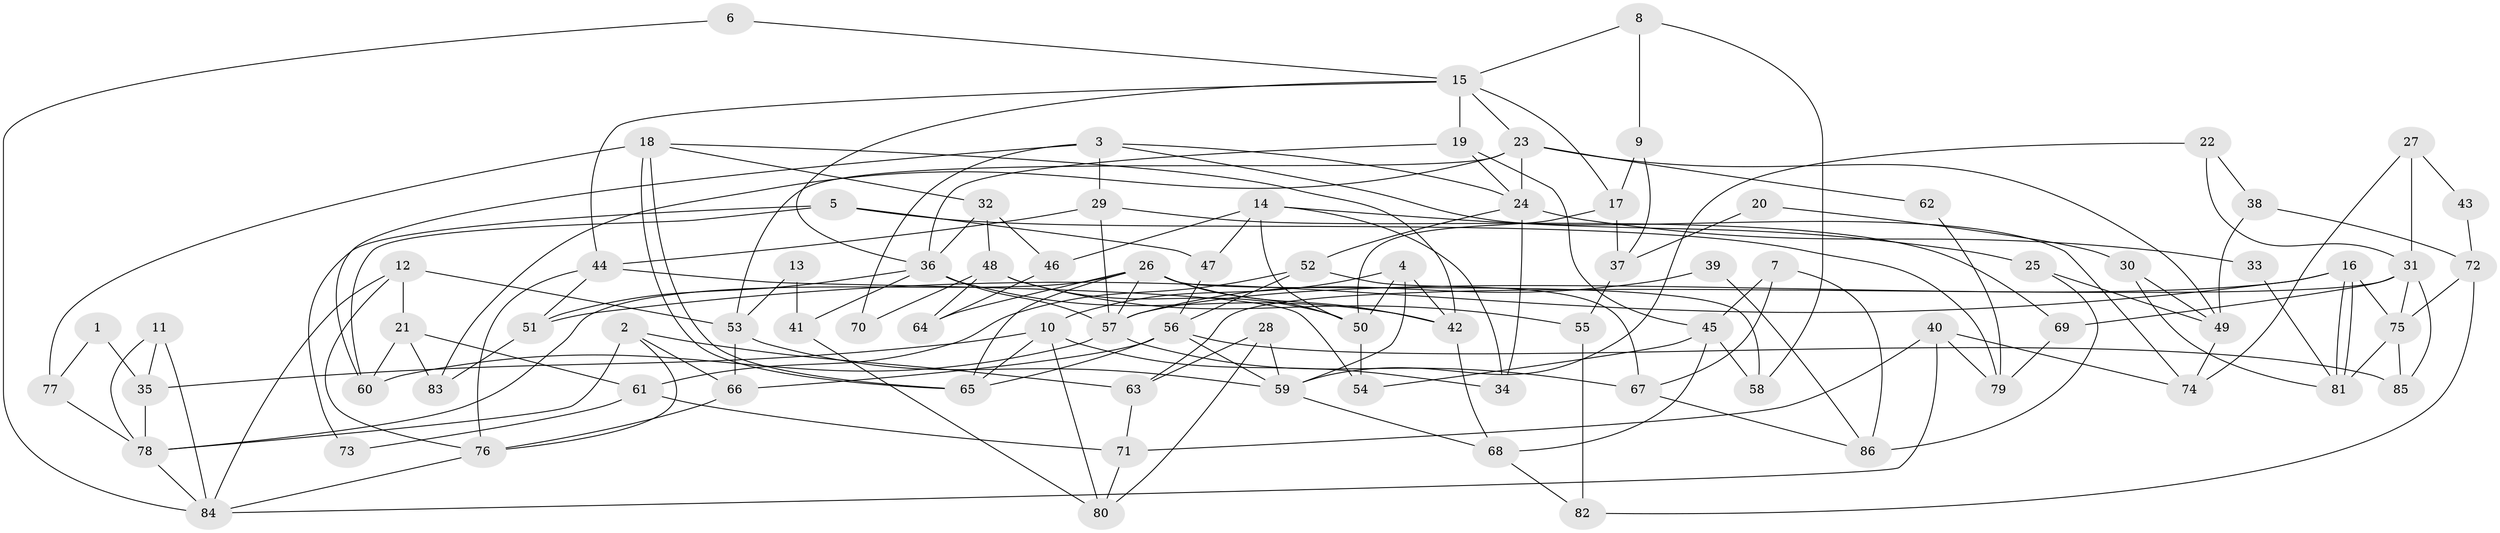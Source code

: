 // Generated by graph-tools (version 1.1) at 2025/11/02/27/25 16:11:19]
// undirected, 86 vertices, 172 edges
graph export_dot {
graph [start="1"]
  node [color=gray90,style=filled];
  1;
  2;
  3;
  4;
  5;
  6;
  7;
  8;
  9;
  10;
  11;
  12;
  13;
  14;
  15;
  16;
  17;
  18;
  19;
  20;
  21;
  22;
  23;
  24;
  25;
  26;
  27;
  28;
  29;
  30;
  31;
  32;
  33;
  34;
  35;
  36;
  37;
  38;
  39;
  40;
  41;
  42;
  43;
  44;
  45;
  46;
  47;
  48;
  49;
  50;
  51;
  52;
  53;
  54;
  55;
  56;
  57;
  58;
  59;
  60;
  61;
  62;
  63;
  64;
  65;
  66;
  67;
  68;
  69;
  70;
  71;
  72;
  73;
  74;
  75;
  76;
  77;
  78;
  79;
  80;
  81;
  82;
  83;
  84;
  85;
  86;
  1 -- 35;
  1 -- 77;
  2 -- 78;
  2 -- 76;
  2 -- 63;
  2 -- 66;
  3 -- 29;
  3 -- 60;
  3 -- 24;
  3 -- 70;
  3 -- 74;
  4 -- 42;
  4 -- 50;
  4 -- 10;
  4 -- 59;
  5 -- 60;
  5 -- 47;
  5 -- 73;
  5 -- 79;
  6 -- 84;
  6 -- 15;
  7 -- 45;
  7 -- 67;
  7 -- 86;
  8 -- 15;
  8 -- 58;
  8 -- 9;
  9 -- 17;
  9 -- 37;
  10 -- 65;
  10 -- 34;
  10 -- 35;
  10 -- 80;
  11 -- 84;
  11 -- 35;
  11 -- 78;
  12 -- 53;
  12 -- 84;
  12 -- 21;
  12 -- 76;
  13 -- 41;
  13 -- 53;
  14 -- 34;
  14 -- 50;
  14 -- 25;
  14 -- 46;
  14 -- 47;
  15 -- 23;
  15 -- 44;
  15 -- 17;
  15 -- 19;
  15 -- 36;
  16 -- 57;
  16 -- 81;
  16 -- 81;
  16 -- 51;
  16 -- 75;
  17 -- 37;
  17 -- 50;
  18 -- 65;
  18 -- 65;
  18 -- 42;
  18 -- 32;
  18 -- 77;
  19 -- 36;
  19 -- 24;
  19 -- 45;
  20 -- 30;
  20 -- 37;
  21 -- 83;
  21 -- 60;
  21 -- 61;
  22 -- 31;
  22 -- 59;
  22 -- 38;
  23 -- 53;
  23 -- 24;
  23 -- 49;
  23 -- 62;
  23 -- 83;
  24 -- 33;
  24 -- 34;
  24 -- 52;
  25 -- 86;
  25 -- 49;
  26 -- 50;
  26 -- 65;
  26 -- 42;
  26 -- 57;
  26 -- 58;
  26 -- 64;
  26 -- 78;
  27 -- 31;
  27 -- 74;
  27 -- 43;
  28 -- 59;
  28 -- 63;
  28 -- 80;
  29 -- 57;
  29 -- 69;
  29 -- 44;
  30 -- 49;
  30 -- 81;
  31 -- 85;
  31 -- 63;
  31 -- 69;
  31 -- 75;
  32 -- 36;
  32 -- 46;
  32 -- 48;
  33 -- 81;
  35 -- 78;
  36 -- 51;
  36 -- 41;
  36 -- 42;
  36 -- 57;
  37 -- 55;
  38 -- 49;
  38 -- 72;
  39 -- 86;
  39 -- 57;
  40 -- 71;
  40 -- 74;
  40 -- 79;
  40 -- 84;
  41 -- 80;
  42 -- 68;
  43 -- 72;
  44 -- 76;
  44 -- 51;
  44 -- 54;
  45 -- 54;
  45 -- 58;
  45 -- 68;
  46 -- 64;
  47 -- 56;
  48 -- 64;
  48 -- 50;
  48 -- 55;
  48 -- 70;
  49 -- 74;
  50 -- 54;
  51 -- 83;
  52 -- 56;
  52 -- 61;
  52 -- 67;
  53 -- 59;
  53 -- 66;
  55 -- 82;
  56 -- 59;
  56 -- 66;
  56 -- 65;
  56 -- 85;
  57 -- 60;
  57 -- 67;
  59 -- 68;
  61 -- 71;
  61 -- 73;
  62 -- 79;
  63 -- 71;
  66 -- 76;
  67 -- 86;
  68 -- 82;
  69 -- 79;
  71 -- 80;
  72 -- 75;
  72 -- 82;
  75 -- 81;
  75 -- 85;
  76 -- 84;
  77 -- 78;
  78 -- 84;
}
